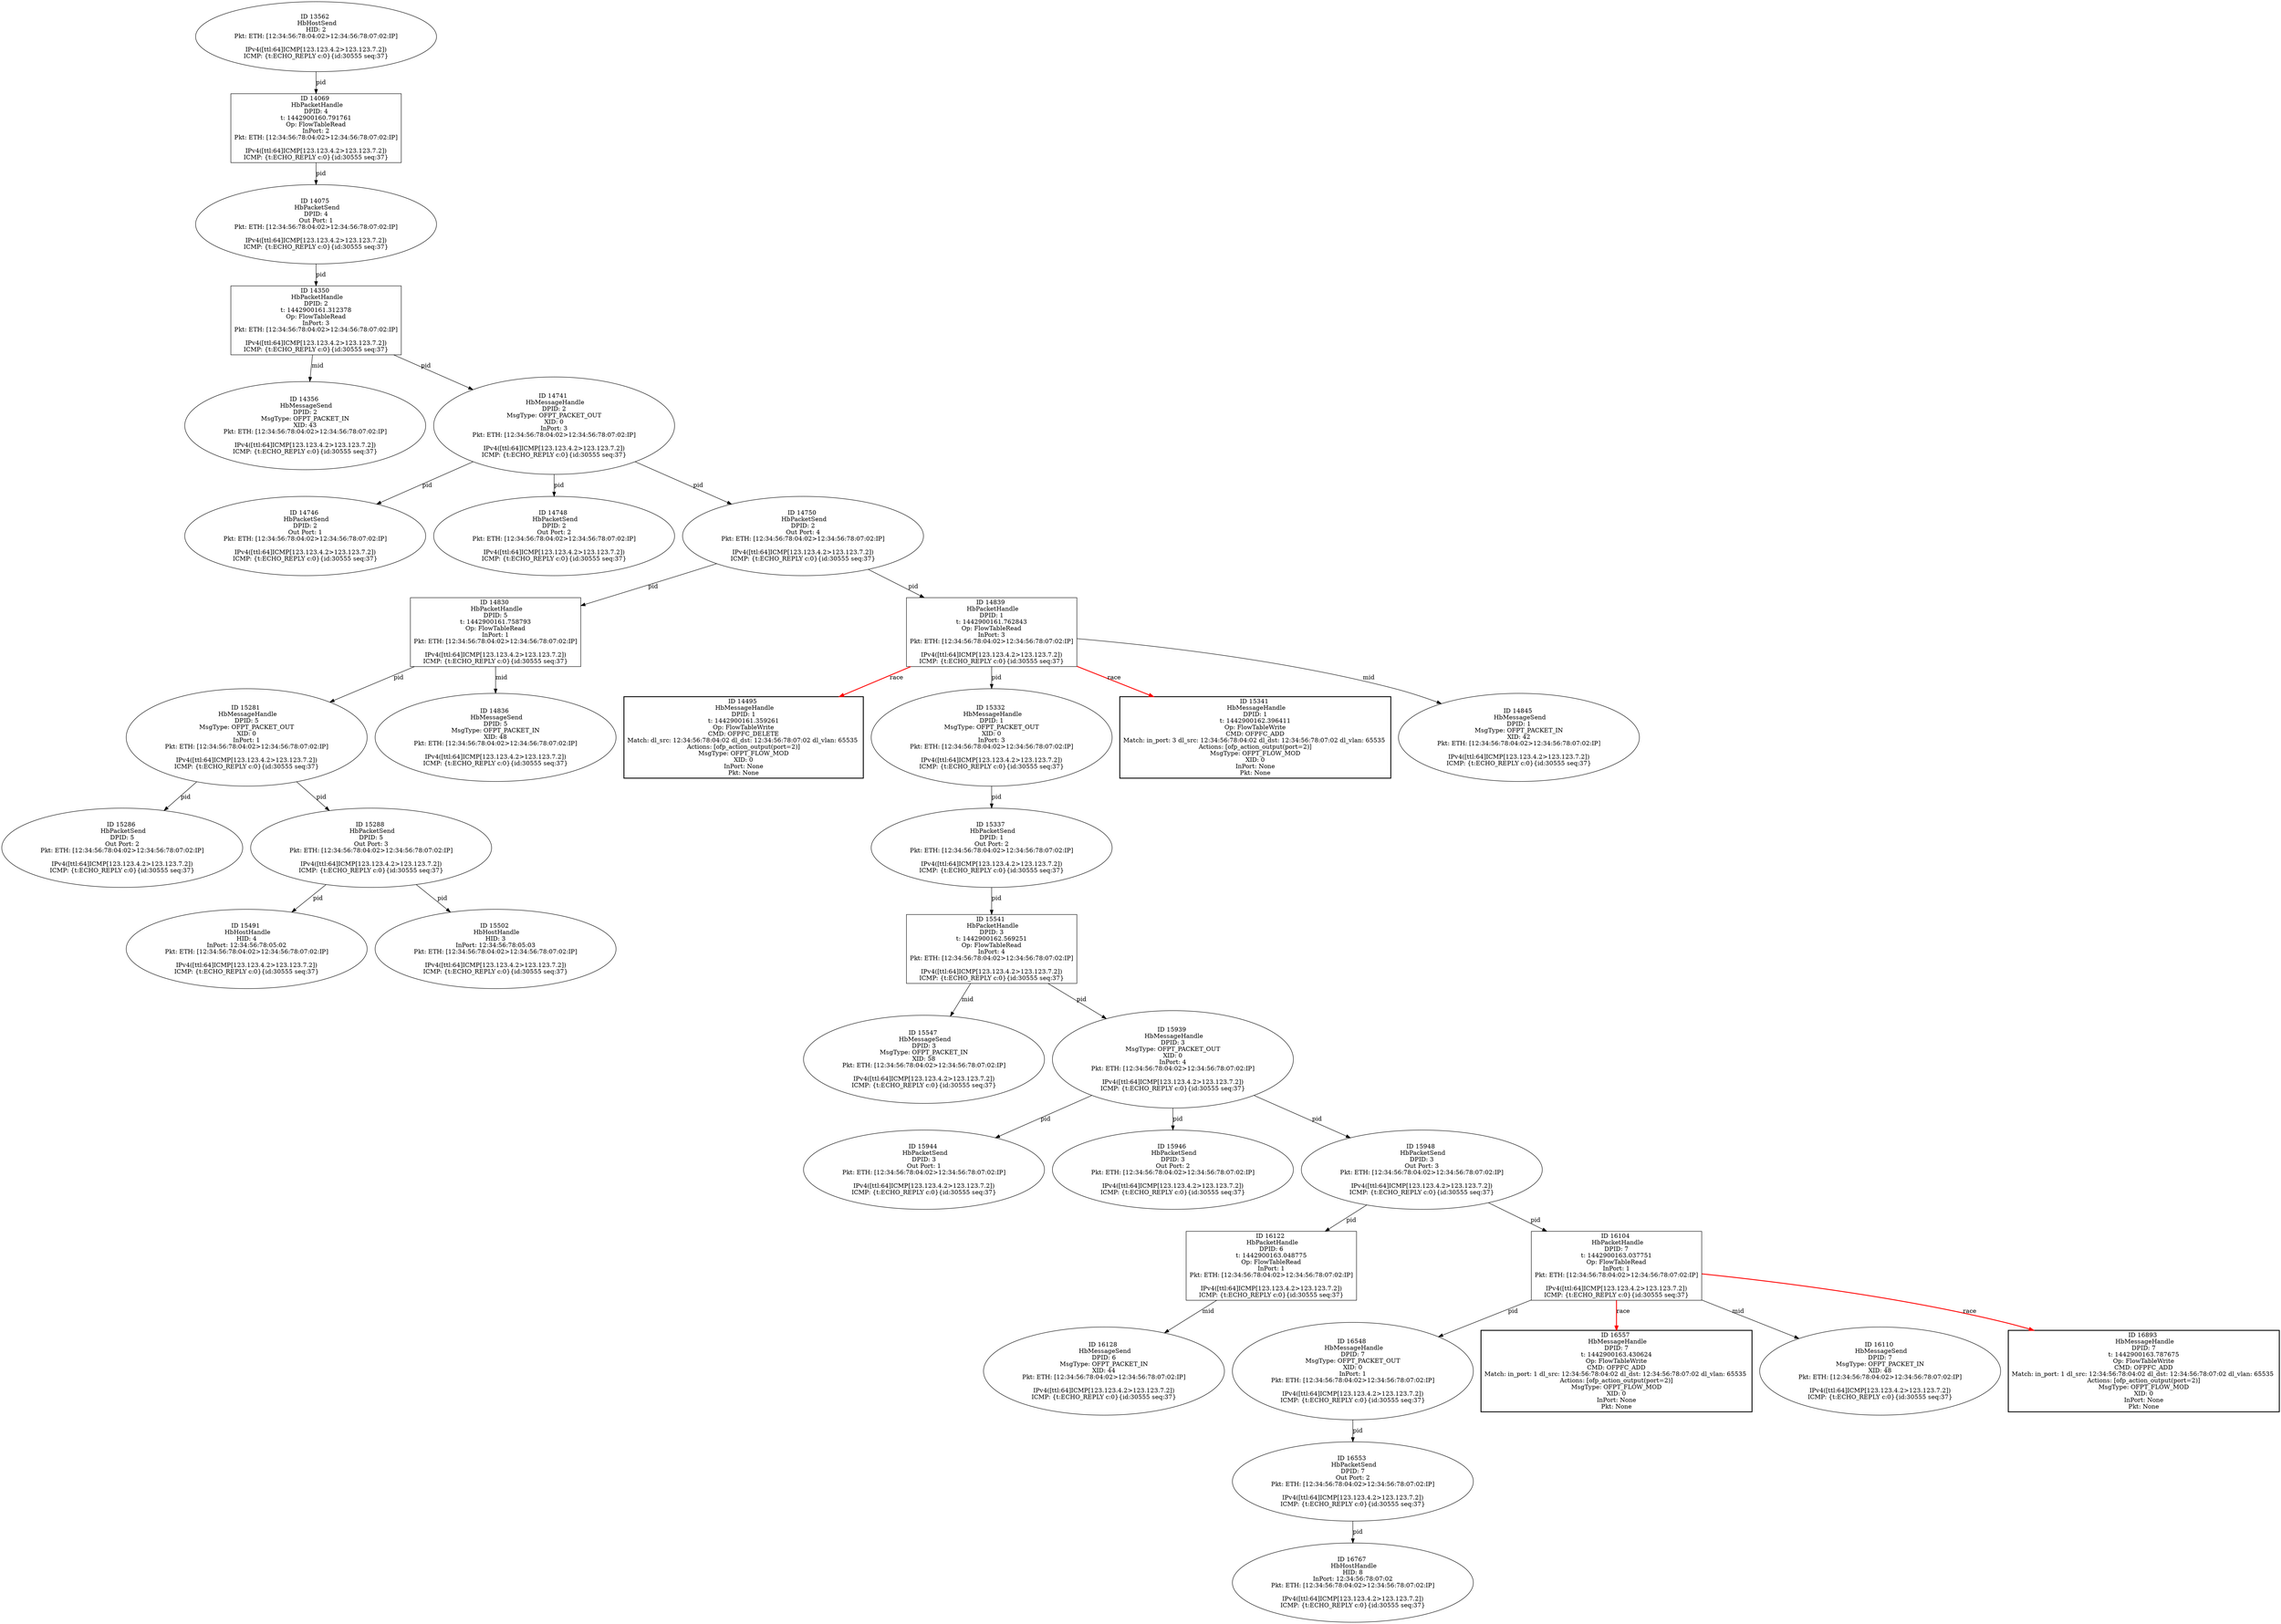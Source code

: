 strict digraph G {
16128 [shape=oval, event=<hb_events.HbMessageSend object at 0x10b360e10>, label="ID 16128 
 HbMessageSend
DPID: 6
MsgType: OFPT_PACKET_IN
XID: 44
Pkt: ETH: [12:34:56:78:04:02>12:34:56:78:07:02:IP]

IPv4([ttl:64]ICMP[123.123.4.2>123.123.7.2])
ICMP: {t:ECHO_REPLY c:0}{id:30555 seq:37}"];
15491 [shape=oval, event=<hb_events.HbHostHandle object at 0x10b24fa90>, label="ID 15491 
 HbHostHandle
HID: 4
InPort: 12:34:56:78:05:02
Pkt: ETH: [12:34:56:78:04:02>12:34:56:78:07:02:IP]

IPv4([ttl:64]ICMP[123.123.4.2>123.123.7.2])
ICMP: {t:ECHO_REPLY c:0}{id:30555 seq:37}"];
14350 [shape=box, event=<hb_events.HbPacketHandle object at 0x10b06f410>, label="ID 14350 
 HbPacketHandle
DPID: 2
t: 1442900161.312378
Op: FlowTableRead
InPort: 3
Pkt: ETH: [12:34:56:78:04:02>12:34:56:78:07:02:IP]

IPv4([ttl:64]ICMP[123.123.4.2>123.123.7.2])
ICMP: {t:ECHO_REPLY c:0}{id:30555 seq:37}"];
14356 [shape=oval, event=<hb_events.HbMessageSend object at 0x10b06fb50>, label="ID 14356 
 HbMessageSend
DPID: 2
MsgType: OFPT_PACKET_IN
XID: 43
Pkt: ETH: [12:34:56:78:04:02>12:34:56:78:07:02:IP]

IPv4([ttl:64]ICMP[123.123.4.2>123.123.7.2])
ICMP: {t:ECHO_REPLY c:0}{id:30555 seq:37}"];
14741 [shape=oval, event=<hb_events.HbMessageHandle object at 0x10b109050>, label="ID 14741 
 HbMessageHandle
DPID: 2
MsgType: OFPT_PACKET_OUT
XID: 0
InPort: 3
Pkt: ETH: [12:34:56:78:04:02>12:34:56:78:07:02:IP]

IPv4([ttl:64]ICMP[123.123.4.2>123.123.7.2])
ICMP: {t:ECHO_REPLY c:0}{id:30555 seq:37}"];
14746 [shape=oval, event=<hb_events.HbPacketSend object at 0x10b101590>, label="ID 14746 
 HbPacketSend
DPID: 2
Out Port: 1
Pkt: ETH: [12:34:56:78:04:02>12:34:56:78:07:02:IP]

IPv4([ttl:64]ICMP[123.123.4.2>123.123.7.2])
ICMP: {t:ECHO_REPLY c:0}{id:30555 seq:37}"];
14748 [shape=oval, event=<hb_events.HbPacketSend object at 0x10b10f090>, label="ID 14748 
 HbPacketSend
DPID: 2
Out Port: 2
Pkt: ETH: [12:34:56:78:04:02>12:34:56:78:07:02:IP]

IPv4([ttl:64]ICMP[123.123.4.2>123.123.7.2])
ICMP: {t:ECHO_REPLY c:0}{id:30555 seq:37}"];
14750 [shape=oval, event=<hb_events.HbPacketSend object at 0x10b0fc050>, label="ID 14750 
 HbPacketSend
DPID: 2
Out Port: 4
Pkt: ETH: [12:34:56:78:04:02>12:34:56:78:07:02:IP]

IPv4([ttl:64]ICMP[123.123.4.2>123.123.7.2])
ICMP: {t:ECHO_REPLY c:0}{id:30555 seq:37}"];
14495 [shape=box, style=bold, event=<hb_events.HbMessageHandle object at 0x10b0a0e50>, label="ID 14495 
 HbMessageHandle
DPID: 1
t: 1442900161.359261
Op: FlowTableWrite
CMD: OFPFC_DELETE
Match: dl_src: 12:34:56:78:04:02 dl_dst: 12:34:56:78:07:02 dl_vlan: 65535 
Actions: [ofp_action_output(port=2)]
MsgType: OFPT_FLOW_MOD
XID: 0
InPort: None
Pkt: None"];
16548 [shape=oval, event=<hb_events.HbMessageHandle object at 0x10b477090>, label="ID 16548 
 HbMessageHandle
DPID: 7
MsgType: OFPT_PACKET_OUT
XID: 0
InPort: 1
Pkt: ETH: [12:34:56:78:04:02>12:34:56:78:07:02:IP]

IPv4([ttl:64]ICMP[123.123.4.2>123.123.7.2])
ICMP: {t:ECHO_REPLY c:0}{id:30555 seq:37}"];
16553 [shape=oval, event=<hb_events.HbPacketSend object at 0x10b45efd0>, label="ID 16553 
 HbPacketSend
DPID: 7
Out Port: 2
Pkt: ETH: [12:34:56:78:04:02>12:34:56:78:07:02:IP]

IPv4([ttl:64]ICMP[123.123.4.2>123.123.7.2])
ICMP: {t:ECHO_REPLY c:0}{id:30555 seq:37}"];
16557 [shape=box, style=bold, event=<hb_events.HbMessageHandle object at 0x10b47e7d0>, label="ID 16557 
 HbMessageHandle
DPID: 7
t: 1442900163.430624
Op: FlowTableWrite
CMD: OFPFC_ADD
Match: in_port: 1 dl_src: 12:34:56:78:04:02 dl_dst: 12:34:56:78:07:02 dl_vlan: 65535 
Actions: [ofp_action_output(port=2)]
MsgType: OFPT_FLOW_MOD
XID: 0
InPort: None
Pkt: None"];
15281 [shape=oval, event=<hb_events.HbMessageHandle object at 0x10b1fa2d0>, label="ID 15281 
 HbMessageHandle
DPID: 5
MsgType: OFPT_PACKET_OUT
XID: 0
InPort: 1
Pkt: ETH: [12:34:56:78:04:02>12:34:56:78:07:02:IP]

IPv4([ttl:64]ICMP[123.123.4.2>123.123.7.2])
ICMP: {t:ECHO_REPLY c:0}{id:30555 seq:37}"];
15541 [shape=box, event=<hb_events.HbPacketHandle object at 0x10b25e810>, label="ID 15541 
 HbPacketHandle
DPID: 3
t: 1442900162.569251
Op: FlowTableRead
InPort: 4
Pkt: ETH: [12:34:56:78:04:02>12:34:56:78:07:02:IP]

IPv4([ttl:64]ICMP[123.123.4.2>123.123.7.2])
ICMP: {t:ECHO_REPLY c:0}{id:30555 seq:37}"];
15286 [shape=oval, event=<hb_events.HbPacketSend object at 0x10b1fa790>, label="ID 15286 
 HbPacketSend
DPID: 5
Out Port: 2
Pkt: ETH: [12:34:56:78:04:02>12:34:56:78:07:02:IP]

IPv4([ttl:64]ICMP[123.123.4.2>123.123.7.2])
ICMP: {t:ECHO_REPLY c:0}{id:30555 seq:37}"];
15288 [shape=oval, event=<hb_events.HbPacketSend object at 0x10b1cee10>, label="ID 15288 
 HbPacketSend
DPID: 5
Out Port: 3
Pkt: ETH: [12:34:56:78:04:02>12:34:56:78:07:02:IP]

IPv4([ttl:64]ICMP[123.123.4.2>123.123.7.2])
ICMP: {t:ECHO_REPLY c:0}{id:30555 seq:37}"];
15547 [shape=oval, event=<hb_events.HbMessageSend object at 0x10b26a310>, label="ID 15547 
 HbMessageSend
DPID: 3
MsgType: OFPT_PACKET_IN
XID: 58
Pkt: ETH: [12:34:56:78:04:02>12:34:56:78:07:02:IP]

IPv4([ttl:64]ICMP[123.123.4.2>123.123.7.2])
ICMP: {t:ECHO_REPLY c:0}{id:30555 seq:37}"];
15939 [shape=oval, event=<hb_events.HbMessageHandle object at 0x10b30e2d0>, label="ID 15939 
 HbMessageHandle
DPID: 3
MsgType: OFPT_PACKET_OUT
XID: 0
InPort: 4
Pkt: ETH: [12:34:56:78:04:02>12:34:56:78:07:02:IP]

IPv4([ttl:64]ICMP[123.123.4.2>123.123.7.2])
ICMP: {t:ECHO_REPLY c:0}{id:30555 seq:37}"];
15944 [shape=oval, event=<hb_events.HbPacketSend object at 0x10b305fd0>, label="ID 15944 
 HbPacketSend
DPID: 3
Out Port: 1
Pkt: ETH: [12:34:56:78:04:02>12:34:56:78:07:02:IP]

IPv4([ttl:64]ICMP[123.123.4.2>123.123.7.2])
ICMP: {t:ECHO_REPLY c:0}{id:30555 seq:37}"];
15946 [shape=oval, event=<hb_events.HbPacketSend object at 0x10b316090>, label="ID 15946 
 HbPacketSend
DPID: 3
Out Port: 2
Pkt: ETH: [12:34:56:78:04:02>12:34:56:78:07:02:IP]

IPv4([ttl:64]ICMP[123.123.4.2>123.123.7.2])
ICMP: {t:ECHO_REPLY c:0}{id:30555 seq:37}"];
15948 [shape=oval, event=<hb_events.HbPacketSend object at 0x10b316e50>, label="ID 15948 
 HbPacketSend
DPID: 3
Out Port: 3
Pkt: ETH: [12:34:56:78:04:02>12:34:56:78:07:02:IP]

IPv4([ttl:64]ICMP[123.123.4.2>123.123.7.2])
ICMP: {t:ECHO_REPLY c:0}{id:30555 seq:37}"];
15502 [shape=oval, event=<hb_events.HbHostHandle object at 0x10b2543d0>, label="ID 15502 
 HbHostHandle
HID: 3
InPort: 12:34:56:78:05:03
Pkt: ETH: [12:34:56:78:04:02>12:34:56:78:07:02:IP]

IPv4([ttl:64]ICMP[123.123.4.2>123.123.7.2])
ICMP: {t:ECHO_REPLY c:0}{id:30555 seq:37}"];
16122 [shape=box, event=<hb_events.HbPacketHandle object at 0x10b360350>, label="ID 16122 
 HbPacketHandle
DPID: 6
t: 1442900163.048775
Op: FlowTableRead
InPort: 1
Pkt: ETH: [12:34:56:78:04:02>12:34:56:78:07:02:IP]

IPv4([ttl:64]ICMP[123.123.4.2>123.123.7.2])
ICMP: {t:ECHO_REPLY c:0}{id:30555 seq:37}"];
16110 [shape=oval, event=<hb_events.HbMessageSend object at 0x10b36ba10>, label="ID 16110 
 HbMessageSend
DPID: 7
MsgType: OFPT_PACKET_IN
XID: 48
Pkt: ETH: [12:34:56:78:04:02>12:34:56:78:07:02:IP]

IPv4([ttl:64]ICMP[123.123.4.2>123.123.7.2])
ICMP: {t:ECHO_REPLY c:0}{id:30555 seq:37}"];
15332 [shape=oval, event=<hb_events.HbMessageHandle object at 0x10b223550>, label="ID 15332 
 HbMessageHandle
DPID: 1
MsgType: OFPT_PACKET_OUT
XID: 0
InPort: 3
Pkt: ETH: [12:34:56:78:04:02>12:34:56:78:07:02:IP]

IPv4([ttl:64]ICMP[123.123.4.2>123.123.7.2])
ICMP: {t:ECHO_REPLY c:0}{id:30555 seq:37}"];
16104 [shape=box, event=<hb_events.HbPacketHandle object at 0x10b36b410>, label="ID 16104 
 HbPacketHandle
DPID: 7
t: 1442900163.037751
Op: FlowTableRead
InPort: 1
Pkt: ETH: [12:34:56:78:04:02>12:34:56:78:07:02:IP]

IPv4([ttl:64]ICMP[123.123.4.2>123.123.7.2])
ICMP: {t:ECHO_REPLY c:0}{id:30555 seq:37}"];
15337 [shape=oval, event=<hb_events.HbPacketSend object at 0x10b223a50>, label="ID 15337 
 HbPacketSend
DPID: 1
Out Port: 2
Pkt: ETH: [12:34:56:78:04:02>12:34:56:78:07:02:IP]

IPv4([ttl:64]ICMP[123.123.4.2>123.123.7.2])
ICMP: {t:ECHO_REPLY c:0}{id:30555 seq:37}"];
15341 [shape=box, style=bold, event=<hb_events.HbMessageHandle object at 0x10b223dd0>, label="ID 15341 
 HbMessageHandle
DPID: 1
t: 1442900162.396411
Op: FlowTableWrite
CMD: OFPFC_ADD
Match: in_port: 3 dl_src: 12:34:56:78:04:02 dl_dst: 12:34:56:78:07:02 dl_vlan: 65535 
Actions: [ofp_action_output(port=2)]
MsgType: OFPT_FLOW_MOD
XID: 0
InPort: None
Pkt: None"];
14830 [shape=box, event=<hb_events.HbPacketHandle object at 0x10b127d50>, label="ID 14830 
 HbPacketHandle
DPID: 5
t: 1442900161.758793
Op: FlowTableRead
InPort: 1
Pkt: ETH: [12:34:56:78:04:02>12:34:56:78:07:02:IP]

IPv4([ttl:64]ICMP[123.123.4.2>123.123.7.2])
ICMP: {t:ECHO_REPLY c:0}{id:30555 seq:37}"];
16893 [shape=box, style=bold, event=<hb_events.HbMessageHandle object at 0x10b579e90>, label="ID 16893 
 HbMessageHandle
DPID: 7
t: 1442900163.787675
Op: FlowTableWrite
CMD: OFPFC_ADD
Match: in_port: 1 dl_src: 12:34:56:78:04:02 dl_dst: 12:34:56:78:07:02 dl_vlan: 65535 
Actions: [ofp_action_output(port=2)]
MsgType: OFPT_FLOW_MOD
XID: 0
InPort: None
Pkt: None"];
14836 [shape=oval, event=<hb_events.HbMessageSend object at 0x10b12d850>, label="ID 14836 
 HbMessageSend
DPID: 5
MsgType: OFPT_PACKET_IN
XID: 48
Pkt: ETH: [12:34:56:78:04:02>12:34:56:78:07:02:IP]

IPv4([ttl:64]ICMP[123.123.4.2>123.123.7.2])
ICMP: {t:ECHO_REPLY c:0}{id:30555 seq:37}"];
14069 [shape=box, event=<hb_events.HbPacketHandle object at 0x10afdf810>, label="ID 14069 
 HbPacketHandle
DPID: 4
t: 1442900160.791761
Op: FlowTableRead
InPort: 2
Pkt: ETH: [12:34:56:78:04:02>12:34:56:78:07:02:IP]

IPv4([ttl:64]ICMP[123.123.4.2>123.123.7.2])
ICMP: {t:ECHO_REPLY c:0}{id:30555 seq:37}"];
14839 [shape=box, event=<hb_events.HbPacketHandle object at 0x10b12d890>, label="ID 14839 
 HbPacketHandle
DPID: 1
t: 1442900161.762843
Op: FlowTableRead
InPort: 3
Pkt: ETH: [12:34:56:78:04:02>12:34:56:78:07:02:IP]

IPv4([ttl:64]ICMP[123.123.4.2>123.123.7.2])
ICMP: {t:ECHO_REPLY c:0}{id:30555 seq:37}"];
13562 [shape=oval, event=<hb_events.HbHostSend object at 0x10ae75d90>, label="ID 13562 
 HbHostSend
HID: 2
Pkt: ETH: [12:34:56:78:04:02>12:34:56:78:07:02:IP]

IPv4([ttl:64]ICMP[123.123.4.2>123.123.7.2])
ICMP: {t:ECHO_REPLY c:0}{id:30555 seq:37}"];
14075 [shape=oval, event=<hb_events.HbPacketSend object at 0x10afdfc50>, label="ID 14075 
 HbPacketSend
DPID: 4
Out Port: 1
Pkt: ETH: [12:34:56:78:04:02>12:34:56:78:07:02:IP]

IPv4([ttl:64]ICMP[123.123.4.2>123.123.7.2])
ICMP: {t:ECHO_REPLY c:0}{id:30555 seq:37}"];
14845 [shape=oval, event=<hb_events.HbMessageSend object at 0x10b12dfd0>, label="ID 14845 
 HbMessageSend
DPID: 1
MsgType: OFPT_PACKET_IN
XID: 42
Pkt: ETH: [12:34:56:78:04:02>12:34:56:78:07:02:IP]

IPv4([ttl:64]ICMP[123.123.4.2>123.123.7.2])
ICMP: {t:ECHO_REPLY c:0}{id:30555 seq:37}"];
16767 [shape=oval, event=<hb_events.HbHostHandle object at 0x10b50df10>, label="ID 16767 
 HbHostHandle
HID: 8
InPort: 12:34:56:78:07:02
Pkt: ETH: [12:34:56:78:04:02>12:34:56:78:07:02:IP]

IPv4([ttl:64]ICMP[123.123.4.2>123.123.7.2])
ICMP: {t:ECHO_REPLY c:0}{id:30555 seq:37}"];
14350 -> 14356  [rel=mid, label=mid];
14350 -> 14741  [rel=pid, label=pid];
14741 -> 14746  [rel=pid, label=pid];
14741 -> 14748  [rel=pid, label=pid];
14741 -> 14750  [rel=pid, label=pid];
14750 -> 14830  [rel=pid, label=pid];
14750 -> 14839  [rel=pid, label=pid];
16548 -> 16553  [rel=pid, label=pid];
16553 -> 16767  [rel=pid, label=pid];
15281 -> 15288  [rel=pid, label=pid];
15281 -> 15286  [rel=pid, label=pid];
15541 -> 15939  [rel=pid, label=pid];
15541 -> 15547  [rel=mid, label=mid];
15288 -> 15491  [rel=pid, label=pid];
15288 -> 15502  [rel=pid, label=pid];
14830 -> 15281  [rel=pid, label=pid];
14830 -> 14836  [rel=mid, label=mid];
15939 -> 15944  [rel=pid, label=pid];
15939 -> 15946  [rel=pid, label=pid];
15939 -> 15948  [rel=pid, label=pid];
15948 -> 16104  [rel=pid, label=pid];
15948 -> 16122  [rel=pid, label=pid];
13562 -> 14069  [rel=pid, label=pid];
15332 -> 15337  [rel=pid, label=pid];
16104 -> 16548  [rel=pid, label=pid];
16104 -> 16557  [harmful=True, color=red, style=bold, rel=race, label=race];
16104 -> 16110  [rel=mid, label=mid];
16104 -> 16893  [harmful=True, color=red, style=bold, rel=race, label=race];
15337 -> 15541  [rel=pid, label=pid];
14069 -> 14075  [rel=pid, label=pid];
14839 -> 15341  [harmful=True, color=red, style=bold, rel=race, label=race];
14839 -> 15332  [rel=pid, label=pid];
14839 -> 14845  [rel=mid, label=mid];
14839 -> 14495  [harmful=True, color=red, style=bold, rel=race, label=race];
16122 -> 16128  [rel=mid, label=mid];
14075 -> 14350  [rel=pid, label=pid];
}

